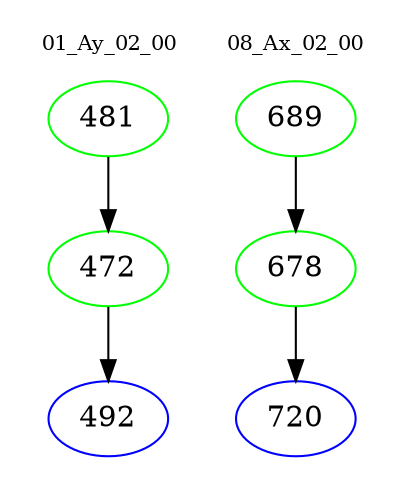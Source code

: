 digraph{
subgraph cluster_0 {
color = white
label = "01_Ay_02_00";
fontsize=10;
T0_481 [label="481", color="green"]
T0_481 -> T0_472 [color="black"]
T0_472 [label="472", color="green"]
T0_472 -> T0_492 [color="black"]
T0_492 [label="492", color="blue"]
}
subgraph cluster_1 {
color = white
label = "08_Ax_02_00";
fontsize=10;
T1_689 [label="689", color="green"]
T1_689 -> T1_678 [color="black"]
T1_678 [label="678", color="green"]
T1_678 -> T1_720 [color="black"]
T1_720 [label="720", color="blue"]
}
}
